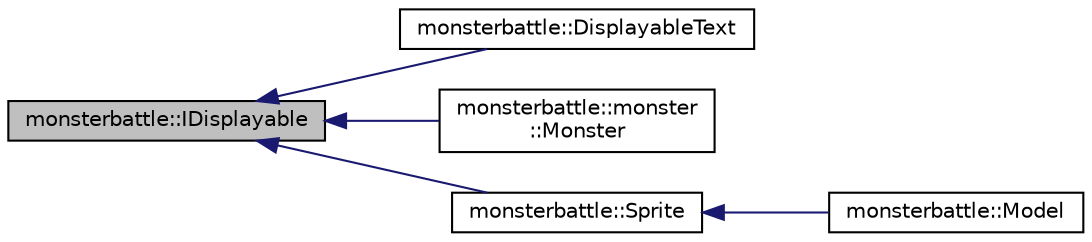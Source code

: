 digraph "monsterbattle::IDisplayable"
{
  edge [fontname="Helvetica",fontsize="10",labelfontname="Helvetica",labelfontsize="10"];
  node [fontname="Helvetica",fontsize="10",shape=record];
  rankdir="LR";
  Node0 [label="monsterbattle::IDisplayable",height=0.2,width=0.4,color="black", fillcolor="grey75", style="filled", fontcolor="black"];
  Node0 -> Node1 [dir="back",color="midnightblue",fontsize="10",style="solid"];
  Node1 [label="monsterbattle::DisplayableText",height=0.2,width=0.4,color="black", fillcolor="white", style="filled",URL="$classmonsterbattle_1_1DisplayableText.html"];
  Node0 -> Node2 [dir="back",color="midnightblue",fontsize="10",style="solid"];
  Node2 [label="monsterbattle::monster\l::Monster",height=0.2,width=0.4,color="black", fillcolor="white", style="filled",URL="$classmonsterbattle_1_1monster_1_1Monster.html"];
  Node0 -> Node3 [dir="back",color="midnightblue",fontsize="10",style="solid"];
  Node3 [label="monsterbattle::Sprite",height=0.2,width=0.4,color="black", fillcolor="white", style="filled",URL="$classmonsterbattle_1_1Sprite.html"];
  Node3 -> Node4 [dir="back",color="midnightblue",fontsize="10",style="solid"];
  Node4 [label="monsterbattle::Model",height=0.2,width=0.4,color="black", fillcolor="white", style="filled",URL="$classmonsterbattle_1_1Model.html"];
}
